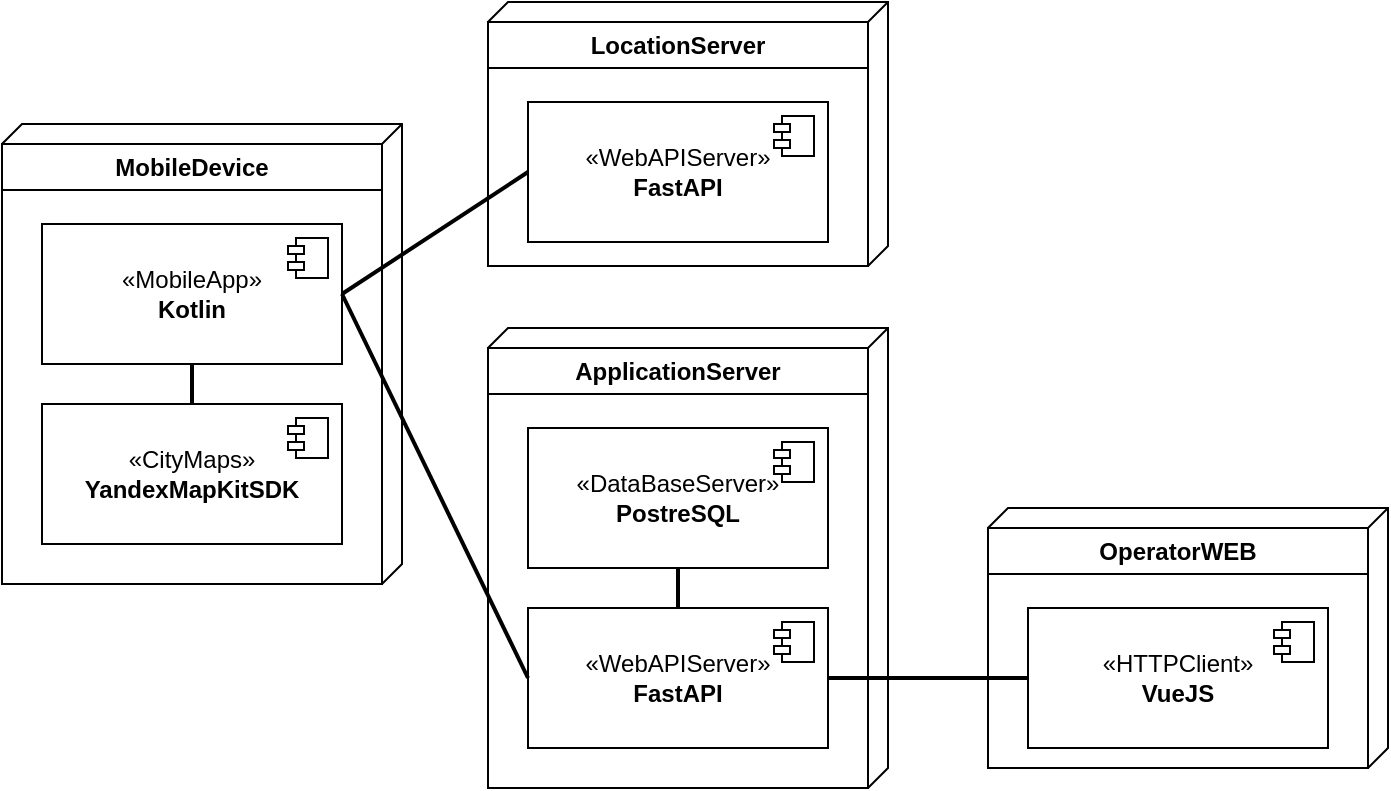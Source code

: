 <mxfile version="26.1.1">
  <diagram name="Страница — 1" id="-wD-WqXyHZi5dII5W0TI">
    <mxGraphModel dx="1386" dy="791" grid="1" gridSize="10" guides="1" tooltips="1" connect="1" arrows="1" fold="1" page="1" pageScale="1" pageWidth="827" pageHeight="1169" math="0" shadow="0">
      <root>
        <mxCell id="0" />
        <mxCell id="1" parent="0" />
        <mxCell id="XAet22MjxcHQrK9FgkDJ-1" value="" style="verticalAlign=top;align=left;spacingTop=8;spacingLeft=2;spacingRight=12;shape=cube;size=10;direction=south;fontStyle=4;html=1;whiteSpace=wrap;" parent="1" vertex="1">
          <mxGeometry x="87" y="148" width="200" height="230" as="geometry" />
        </mxCell>
        <mxCell id="XAet22MjxcHQrK9FgkDJ-2" value="MobileDevice" style="swimlane;whiteSpace=wrap;html=1;" parent="1" vertex="1">
          <mxGeometry x="87" y="158" width="190" height="220" as="geometry" />
        </mxCell>
        <mxCell id="XAet22MjxcHQrK9FgkDJ-3" value="«MobileApp»&lt;br&gt;&lt;b&gt;Kotlin&lt;/b&gt;" style="html=1;dropTarget=0;whiteSpace=wrap;" parent="XAet22MjxcHQrK9FgkDJ-2" vertex="1">
          <mxGeometry x="20" y="40" width="150" height="70" as="geometry" />
        </mxCell>
        <mxCell id="XAet22MjxcHQrK9FgkDJ-4" value="" style="shape=module;jettyWidth=8;jettyHeight=4;" parent="XAet22MjxcHQrK9FgkDJ-3" vertex="1">
          <mxGeometry x="1" width="20" height="20" relative="1" as="geometry">
            <mxPoint x="-27" y="7" as="offset" />
          </mxGeometry>
        </mxCell>
        <mxCell id="XAet22MjxcHQrK9FgkDJ-5" style="edgeStyle=orthogonalEdgeStyle;rounded=0;orthogonalLoop=1;jettySize=auto;html=1;exitX=0.5;exitY=0;exitDx=0;exitDy=0;entryX=0.5;entryY=1;entryDx=0;entryDy=0;endArrow=none;endFill=0;strokeWidth=2;" parent="XAet22MjxcHQrK9FgkDJ-2" source="XAet22MjxcHQrK9FgkDJ-6" target="XAet22MjxcHQrK9FgkDJ-3" edge="1">
          <mxGeometry relative="1" as="geometry" />
        </mxCell>
        <mxCell id="XAet22MjxcHQrK9FgkDJ-6" value="«CityMaps»&lt;br&gt;&lt;b&gt;YandexMapKitSDK&lt;/b&gt;" style="html=1;dropTarget=0;whiteSpace=wrap;" parent="XAet22MjxcHQrK9FgkDJ-2" vertex="1">
          <mxGeometry x="20" y="130" width="150" height="70" as="geometry" />
        </mxCell>
        <mxCell id="XAet22MjxcHQrK9FgkDJ-7" value="" style="shape=module;jettyWidth=8;jettyHeight=4;" parent="XAet22MjxcHQrK9FgkDJ-6" vertex="1">
          <mxGeometry x="1" width="20" height="20" relative="1" as="geometry">
            <mxPoint x="-27" y="7" as="offset" />
          </mxGeometry>
        </mxCell>
        <mxCell id="XAet22MjxcHQrK9FgkDJ-8" value="" style="verticalAlign=top;align=left;spacingTop=8;spacingLeft=2;spacingRight=12;shape=cube;size=10;direction=south;fontStyle=4;html=1;whiteSpace=wrap;" parent="1" vertex="1">
          <mxGeometry x="330" y="250" width="200" height="230" as="geometry" />
        </mxCell>
        <mxCell id="XAet22MjxcHQrK9FgkDJ-9" value="ApplicationServer" style="swimlane;whiteSpace=wrap;html=1;" parent="1" vertex="1">
          <mxGeometry x="330" y="260" width="190" height="220" as="geometry" />
        </mxCell>
        <mxCell id="XAet22MjxcHQrK9FgkDJ-10" value="«DataBaseServer»&lt;br&gt;&lt;b&gt;PostreSQL&lt;/b&gt;" style="html=1;dropTarget=0;whiteSpace=wrap;" parent="XAet22MjxcHQrK9FgkDJ-9" vertex="1">
          <mxGeometry x="20" y="40" width="150" height="70" as="geometry" />
        </mxCell>
        <mxCell id="XAet22MjxcHQrK9FgkDJ-11" value="" style="shape=module;jettyWidth=8;jettyHeight=4;" parent="XAet22MjxcHQrK9FgkDJ-10" vertex="1">
          <mxGeometry x="1" width="20" height="20" relative="1" as="geometry">
            <mxPoint x="-27" y="7" as="offset" />
          </mxGeometry>
        </mxCell>
        <mxCell id="XAet22MjxcHQrK9FgkDJ-12" style="edgeStyle=orthogonalEdgeStyle;rounded=0;orthogonalLoop=1;jettySize=auto;html=1;exitX=0.5;exitY=0;exitDx=0;exitDy=0;entryX=0.5;entryY=1;entryDx=0;entryDy=0;endArrow=none;endFill=0;strokeWidth=2;" parent="XAet22MjxcHQrK9FgkDJ-9" source="XAet22MjxcHQrK9FgkDJ-13" target="XAet22MjxcHQrK9FgkDJ-10" edge="1">
          <mxGeometry relative="1" as="geometry" />
        </mxCell>
        <mxCell id="XAet22MjxcHQrK9FgkDJ-13" value="«WebAPIServer»&lt;br&gt;&lt;b&gt;FastAPI&lt;/b&gt;" style="html=1;dropTarget=0;whiteSpace=wrap;" parent="XAet22MjxcHQrK9FgkDJ-9" vertex="1">
          <mxGeometry x="20" y="130" width="150" height="70" as="geometry" />
        </mxCell>
        <mxCell id="XAet22MjxcHQrK9FgkDJ-14" value="" style="shape=module;jettyWidth=8;jettyHeight=4;" parent="XAet22MjxcHQrK9FgkDJ-13" vertex="1">
          <mxGeometry x="1" width="20" height="20" relative="1" as="geometry">
            <mxPoint x="-27" y="7" as="offset" />
          </mxGeometry>
        </mxCell>
        <mxCell id="XAet22MjxcHQrK9FgkDJ-22" value="" style="verticalAlign=top;align=left;spacingTop=8;spacingLeft=2;spacingRight=12;shape=cube;size=10;direction=south;fontStyle=4;html=1;whiteSpace=wrap;" parent="1" vertex="1">
          <mxGeometry x="330" y="87" width="200" height="132" as="geometry" />
        </mxCell>
        <mxCell id="XAet22MjxcHQrK9FgkDJ-23" value="LocationServer" style="swimlane;whiteSpace=wrap;html=1;" parent="1" vertex="1">
          <mxGeometry x="330" y="97" width="190" height="122" as="geometry" />
        </mxCell>
        <mxCell id="XAet22MjxcHQrK9FgkDJ-24" value="«WebAPIServer»&lt;br&gt;&lt;b&gt;FastAPI&lt;/b&gt;" style="html=1;dropTarget=0;whiteSpace=wrap;" parent="XAet22MjxcHQrK9FgkDJ-23" vertex="1">
          <mxGeometry x="20" y="40" width="150" height="70" as="geometry" />
        </mxCell>
        <mxCell id="XAet22MjxcHQrK9FgkDJ-25" value="" style="shape=module;jettyWidth=8;jettyHeight=4;" parent="XAet22MjxcHQrK9FgkDJ-24" vertex="1">
          <mxGeometry x="1" width="20" height="20" relative="1" as="geometry">
            <mxPoint x="-27" y="7" as="offset" />
          </mxGeometry>
        </mxCell>
        <mxCell id="XAet22MjxcHQrK9FgkDJ-33" value="" style="verticalAlign=top;align=left;spacingTop=8;spacingLeft=2;spacingRight=12;shape=cube;size=10;direction=south;fontStyle=4;html=1;whiteSpace=wrap;" parent="1" vertex="1">
          <mxGeometry x="580" y="340" width="200" height="130" as="geometry" />
        </mxCell>
        <mxCell id="XAet22MjxcHQrK9FgkDJ-34" value="OperatorWEB" style="swimlane;whiteSpace=wrap;html=1;" parent="1" vertex="1">
          <mxGeometry x="580" y="350" width="190" height="120" as="geometry" />
        </mxCell>
        <mxCell id="XAet22MjxcHQrK9FgkDJ-35" value="«HTTPClient»&lt;br&gt;&lt;b&gt;VueJS&lt;/b&gt;" style="html=1;dropTarget=0;whiteSpace=wrap;" parent="XAet22MjxcHQrK9FgkDJ-34" vertex="1">
          <mxGeometry x="20" y="40" width="150" height="70" as="geometry" />
        </mxCell>
        <mxCell id="XAet22MjxcHQrK9FgkDJ-36" value="" style="shape=module;jettyWidth=8;jettyHeight=4;" parent="XAet22MjxcHQrK9FgkDJ-35" vertex="1">
          <mxGeometry x="1" width="20" height="20" relative="1" as="geometry">
            <mxPoint x="-27" y="7" as="offset" />
          </mxGeometry>
        </mxCell>
        <mxCell id="XAet22MjxcHQrK9FgkDJ-37" style="rounded=0;orthogonalLoop=1;jettySize=auto;html=1;exitX=1;exitY=0.5;exitDx=0;exitDy=0;entryX=0;entryY=0.5;entryDx=0;entryDy=0;endArrow=none;startFill=0;strokeWidth=2;" parent="1" source="XAet22MjxcHQrK9FgkDJ-3" target="XAet22MjxcHQrK9FgkDJ-24" edge="1">
          <mxGeometry relative="1" as="geometry" />
        </mxCell>
        <mxCell id="XAet22MjxcHQrK9FgkDJ-38" style="rounded=0;orthogonalLoop=1;jettySize=auto;html=1;exitX=1;exitY=0.5;exitDx=0;exitDy=0;entryX=0;entryY=0.5;entryDx=0;entryDy=0;endArrow=none;startFill=0;strokeWidth=2;" parent="1" source="XAet22MjxcHQrK9FgkDJ-3" target="XAet22MjxcHQrK9FgkDJ-13" edge="1">
          <mxGeometry relative="1" as="geometry" />
        </mxCell>
        <mxCell id="XAet22MjxcHQrK9FgkDJ-41" style="rounded=0;orthogonalLoop=1;jettySize=auto;html=1;exitX=1;exitY=0.5;exitDx=0;exitDy=0;entryX=0;entryY=0.5;entryDx=0;entryDy=0;endArrow=none;startFill=0;strokeWidth=2;" parent="1" source="XAet22MjxcHQrK9FgkDJ-13" target="XAet22MjxcHQrK9FgkDJ-35" edge="1">
          <mxGeometry relative="1" as="geometry" />
        </mxCell>
      </root>
    </mxGraphModel>
  </diagram>
</mxfile>
